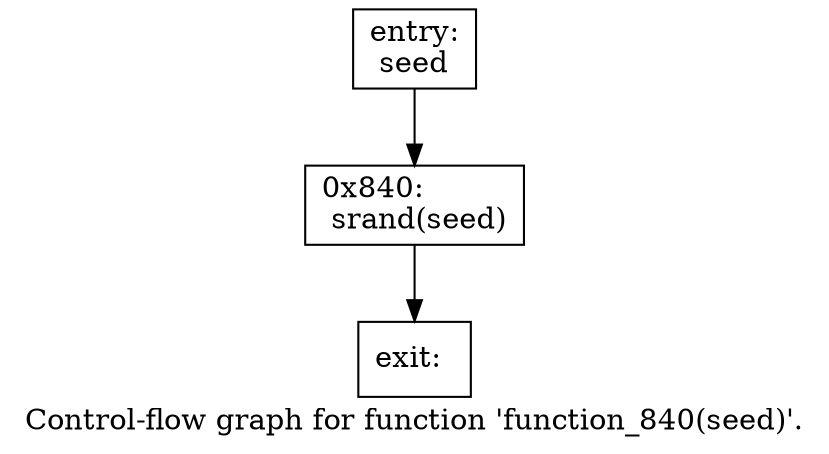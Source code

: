 digraph "Control-flow graph for function 'function_840(seed)'." {
  label="Control-flow graph for function 'function_840(seed)'.";
  node [shape=record];

  Node0774B160 [label="{entry:\l  seed\l}"];
  Node0774B160 -> Node0774AD70;
  Node0774AD70 [label="{0x840:\l  srand(seed)\l}"];
  Node0774AD70 -> Node0774AC50;
  Node0774AC50 [label="{exit:\l}"];

}
